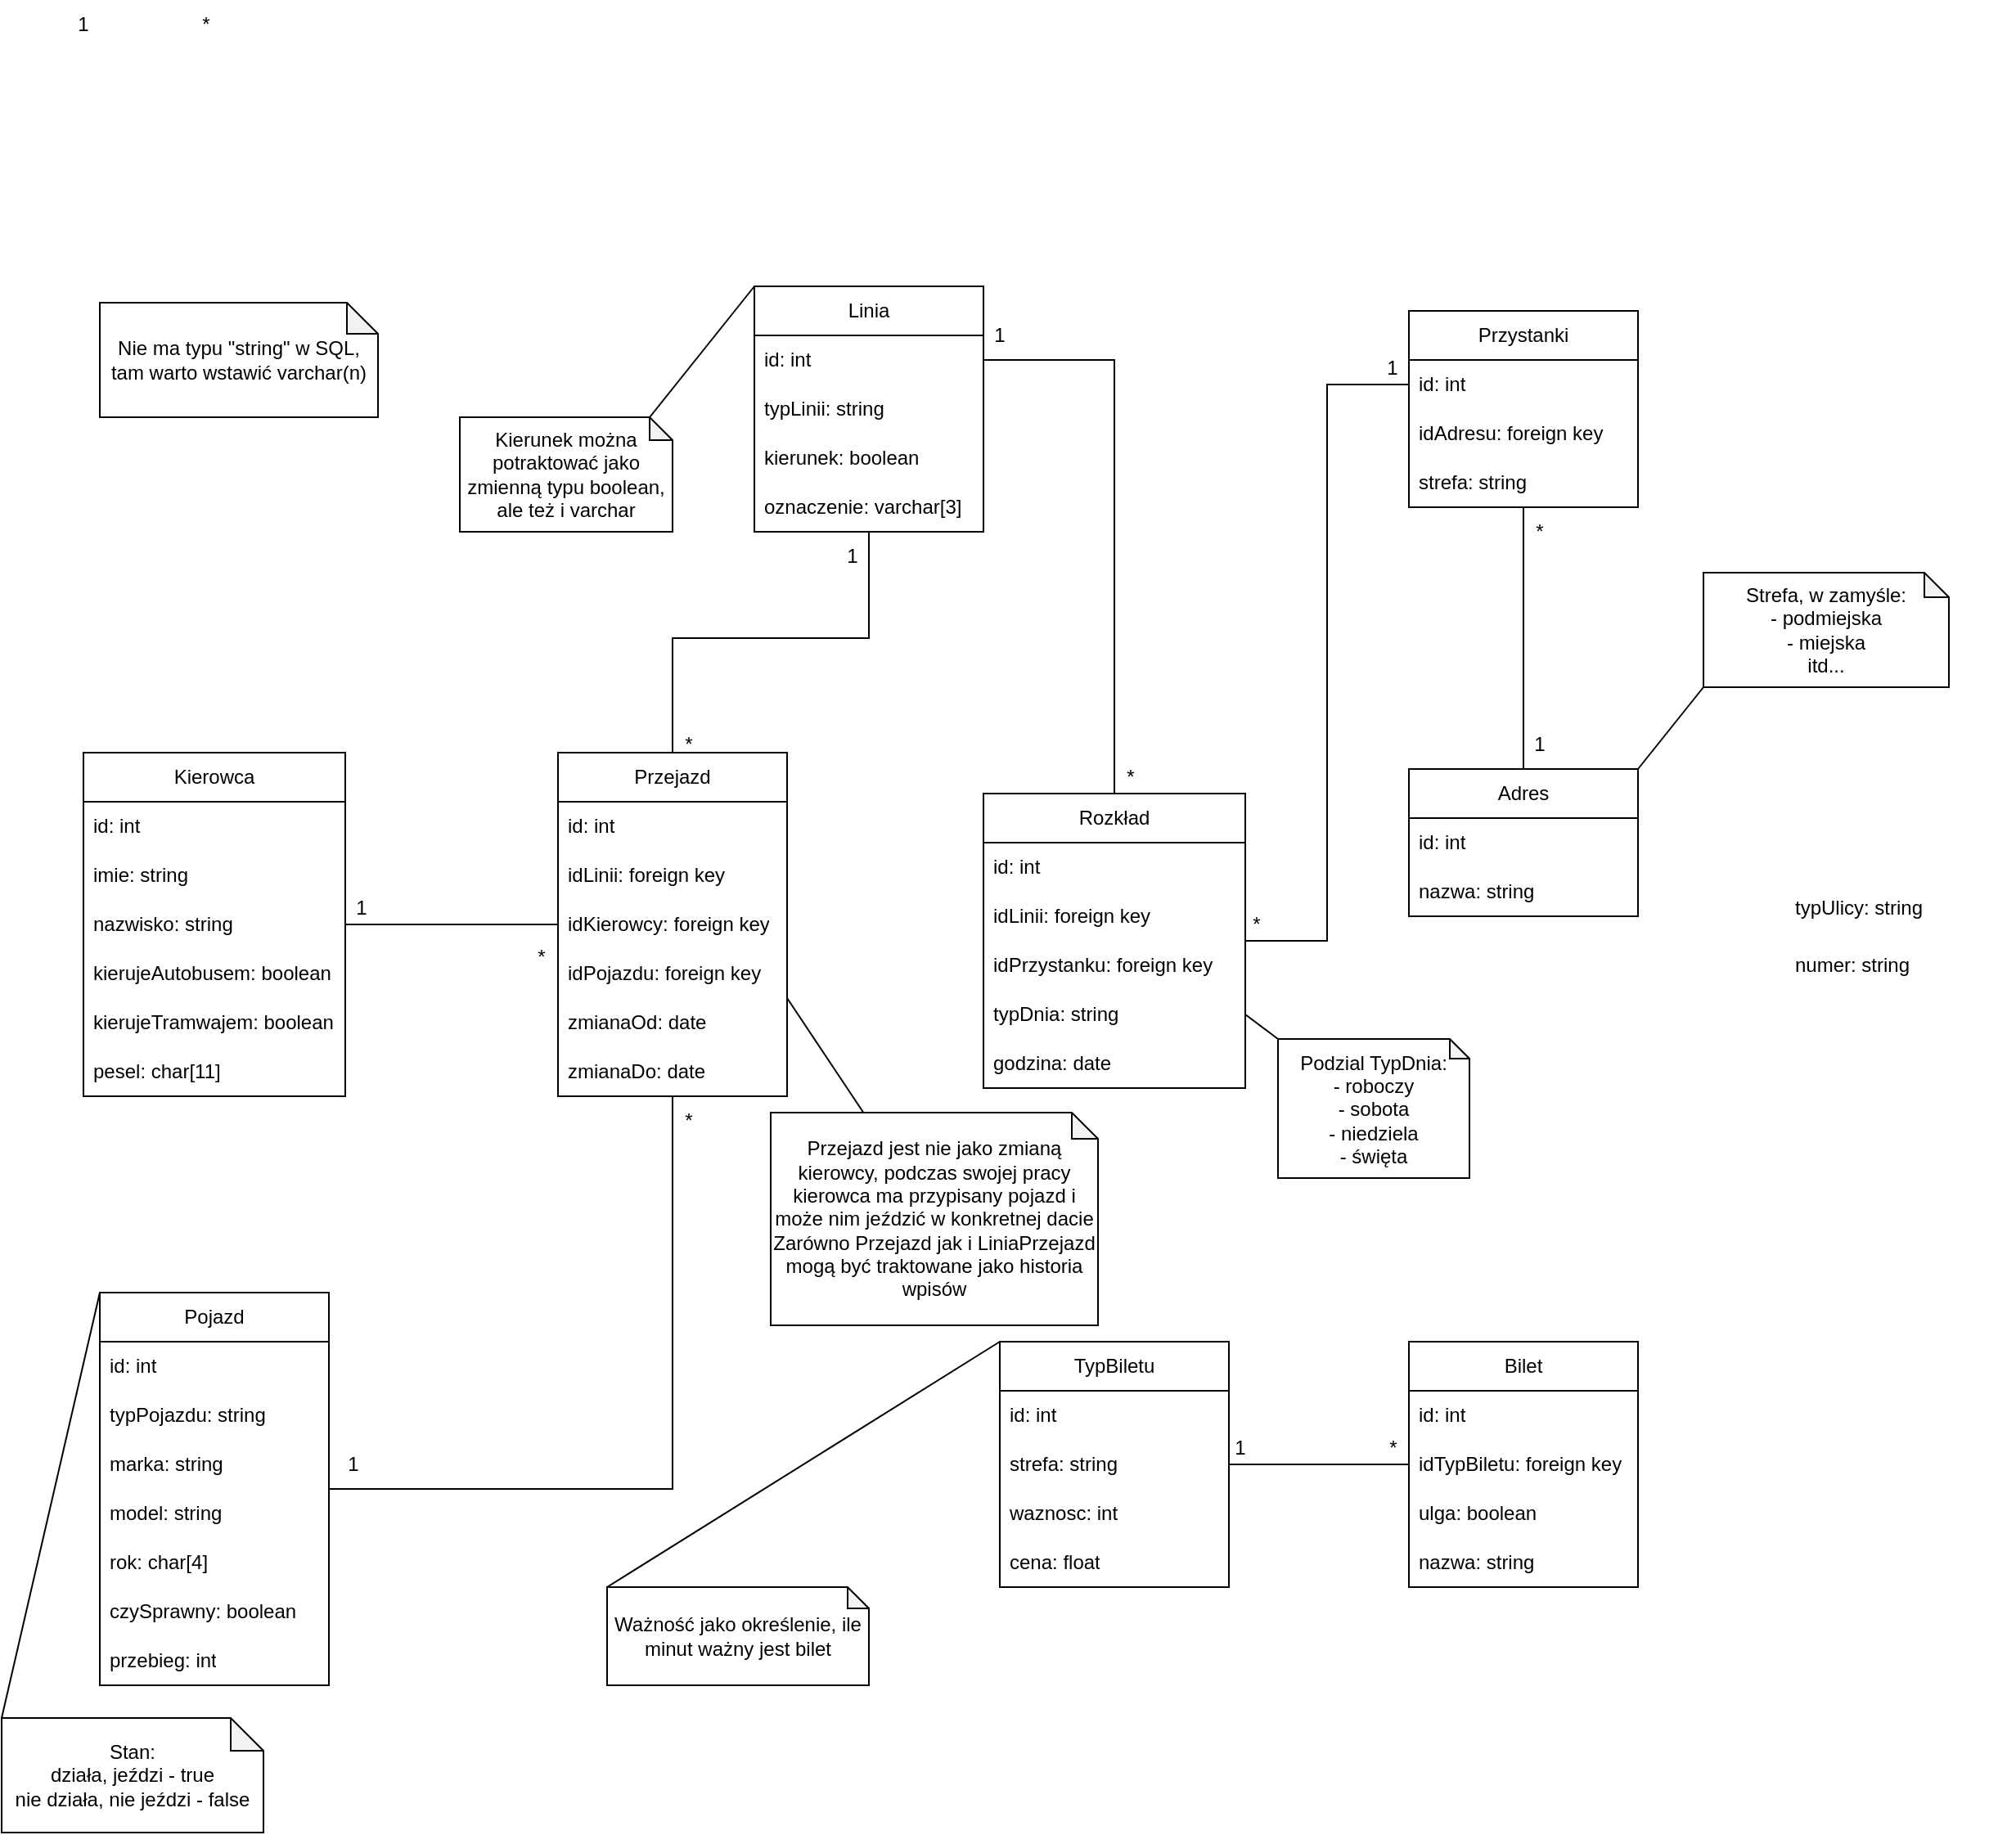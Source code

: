 <mxfile version="21.2.1" type="device">
  <diagram name="Strona-1" id="KXczJNX2hruGpQm2LtIr">
    <mxGraphModel dx="1552" dy="863" grid="1" gridSize="10" guides="1" tooltips="1" connect="1" arrows="1" fold="1" page="1" pageScale="1" pageWidth="827" pageHeight="1169" math="0" shadow="0">
      <root>
        <mxCell id="0" />
        <mxCell id="1" parent="0" />
        <mxCell id="rLP0wRcw7yNudNVZyc_8-1" value="Linia" style="swimlane;fontStyle=0;childLayout=stackLayout;horizontal=1;startSize=30;horizontalStack=0;resizeParent=1;resizeParentMax=0;resizeLast=0;collapsible=1;marginBottom=0;whiteSpace=wrap;html=1;" parent="1" vertex="1">
          <mxGeometry x="500" y="185" width="140" height="150" as="geometry" />
        </mxCell>
        <mxCell id="rLP0wRcw7yNudNVZyc_8-2" value="id: int" style="text;strokeColor=none;fillColor=none;align=left;verticalAlign=middle;spacingLeft=4;spacingRight=4;overflow=hidden;points=[[0,0.5],[1,0.5]];portConstraint=eastwest;rotatable=0;whiteSpace=wrap;html=1;" parent="rLP0wRcw7yNudNVZyc_8-1" vertex="1">
          <mxGeometry y="30" width="140" height="30" as="geometry" />
        </mxCell>
        <mxCell id="rLP0wRcw7yNudNVZyc_8-7" value="typLinii: string" style="text;strokeColor=none;fillColor=none;align=left;verticalAlign=middle;spacingLeft=4;spacingRight=4;overflow=hidden;points=[[0,0.5],[1,0.5]];portConstraint=eastwest;rotatable=0;whiteSpace=wrap;html=1;" parent="rLP0wRcw7yNudNVZyc_8-1" vertex="1">
          <mxGeometry y="60" width="140" height="30" as="geometry" />
        </mxCell>
        <mxCell id="0RT6IL3tYu8PA9jkuQKf-14" value="kierunek: boolean" style="text;strokeColor=none;fillColor=none;align=left;verticalAlign=middle;spacingLeft=4;spacingRight=4;overflow=hidden;points=[[0,0.5],[1,0.5]];portConstraint=eastwest;rotatable=0;whiteSpace=wrap;html=1;" vertex="1" parent="rLP0wRcw7yNudNVZyc_8-1">
          <mxGeometry y="90" width="140" height="30" as="geometry" />
        </mxCell>
        <mxCell id="rLP0wRcw7yNudNVZyc_8-3" value="oznaczenie: varchar[3]" style="text;strokeColor=none;fillColor=none;align=left;verticalAlign=middle;spacingLeft=4;spacingRight=4;overflow=hidden;points=[[0,0.5],[1,0.5]];portConstraint=eastwest;rotatable=0;whiteSpace=wrap;html=1;" parent="rLP0wRcw7yNudNVZyc_8-1" vertex="1">
          <mxGeometry y="120" width="140" height="30" as="geometry" />
        </mxCell>
        <mxCell id="rLP0wRcw7yNudNVZyc_8-8" value="Nie ma typu &quot;string&quot; w SQL, tam warto wstawić varchar(n)" style="shape=note;whiteSpace=wrap;html=1;backgroundOutline=1;darkOpacity=0.05;size=19;" parent="1" vertex="1">
          <mxGeometry x="100" y="195" width="170" height="70" as="geometry" />
        </mxCell>
        <mxCell id="rLP0wRcw7yNudNVZyc_8-13" value="*" style="text;html=1;strokeColor=none;fillColor=none;align=center;verticalAlign=middle;whiteSpace=wrap;rounded=0;" parent="1" vertex="1">
          <mxGeometry x="135" y="10" width="60" height="30" as="geometry" />
        </mxCell>
        <mxCell id="rLP0wRcw7yNudNVZyc_8-15" value="1" style="text;html=1;strokeColor=none;fillColor=none;align=center;verticalAlign=middle;whiteSpace=wrap;rounded=0;" parent="1" vertex="1">
          <mxGeometry x="60" y="10" width="60" height="30" as="geometry" />
        </mxCell>
        <mxCell id="rLP0wRcw7yNudNVZyc_8-16" value="Przystanki" style="swimlane;fontStyle=0;childLayout=stackLayout;horizontal=1;startSize=30;horizontalStack=0;resizeParent=1;resizeParentMax=0;resizeLast=0;collapsible=1;marginBottom=0;whiteSpace=wrap;html=1;" parent="1" vertex="1">
          <mxGeometry x="900" y="200" width="140" height="120" as="geometry" />
        </mxCell>
        <mxCell id="rLP0wRcw7yNudNVZyc_8-17" value="id: int" style="text;strokeColor=none;fillColor=none;align=left;verticalAlign=middle;spacingLeft=4;spacingRight=4;overflow=hidden;points=[[0,0.5],[1,0.5]];portConstraint=eastwest;rotatable=0;whiteSpace=wrap;html=1;" parent="rLP0wRcw7yNudNVZyc_8-16" vertex="1">
          <mxGeometry y="30" width="140" height="30" as="geometry" />
        </mxCell>
        <mxCell id="0RT6IL3tYu8PA9jkuQKf-18" value="idAdresu: foreign key" style="text;strokeColor=none;fillColor=none;align=left;verticalAlign=middle;spacingLeft=4;spacingRight=4;overflow=hidden;points=[[0,0.5],[1,0.5]];portConstraint=eastwest;rotatable=0;whiteSpace=wrap;html=1;" vertex="1" parent="rLP0wRcw7yNudNVZyc_8-16">
          <mxGeometry y="60" width="140" height="30" as="geometry" />
        </mxCell>
        <mxCell id="0RT6IL3tYu8PA9jkuQKf-11" value="strefa: string" style="text;strokeColor=none;fillColor=none;align=left;verticalAlign=middle;spacingLeft=4;spacingRight=4;overflow=hidden;points=[[0,0.5],[1,0.5]];portConstraint=eastwest;rotatable=0;whiteSpace=wrap;html=1;" vertex="1" parent="rLP0wRcw7yNudNVZyc_8-16">
          <mxGeometry y="90" width="140" height="30" as="geometry" />
        </mxCell>
        <mxCell id="rLP0wRcw7yNudNVZyc_8-21" value="Adres" style="swimlane;fontStyle=0;childLayout=stackLayout;horizontal=1;startSize=30;horizontalStack=0;resizeParent=1;resizeParentMax=0;resizeLast=0;collapsible=1;marginBottom=0;whiteSpace=wrap;html=1;" parent="1" vertex="1">
          <mxGeometry x="900" y="480" width="140" height="90" as="geometry" />
        </mxCell>
        <mxCell id="rLP0wRcw7yNudNVZyc_8-22" value="id: int" style="text;strokeColor=none;fillColor=none;align=left;verticalAlign=middle;spacingLeft=4;spacingRight=4;overflow=hidden;points=[[0,0.5],[1,0.5]];portConstraint=eastwest;rotatable=0;whiteSpace=wrap;html=1;" parent="rLP0wRcw7yNudNVZyc_8-21" vertex="1">
          <mxGeometry y="30" width="140" height="30" as="geometry" />
        </mxCell>
        <mxCell id="rLP0wRcw7yNudNVZyc_8-23" value="nazwa: string" style="text;strokeColor=none;fillColor=none;align=left;verticalAlign=middle;spacingLeft=4;spacingRight=4;overflow=hidden;points=[[0,0.5],[1,0.5]];portConstraint=eastwest;rotatable=0;whiteSpace=wrap;html=1;" parent="rLP0wRcw7yNudNVZyc_8-21" vertex="1">
          <mxGeometry y="60" width="140" height="30" as="geometry" />
        </mxCell>
        <mxCell id="rLP0wRcw7yNudNVZyc_8-25" style="edgeStyle=orthogonalEdgeStyle;rounded=0;orthogonalLoop=1;jettySize=auto;html=1;exitX=0.5;exitY=0;exitDx=0;exitDy=0;endArrow=none;endFill=0;entryX=0.5;entryY=1;entryDx=0;entryDy=0;" parent="1" source="rLP0wRcw7yNudNVZyc_8-21" target="rLP0wRcw7yNudNVZyc_8-16" edge="1">
          <mxGeometry relative="1" as="geometry">
            <mxPoint x="310" y="215" as="sourcePoint" />
            <mxPoint x="890" y="280" as="targetPoint" />
          </mxGeometry>
        </mxCell>
        <mxCell id="rLP0wRcw7yNudNVZyc_8-26" value="1" style="text;html=1;strokeColor=none;fillColor=none;align=center;verticalAlign=middle;whiteSpace=wrap;rounded=0;" parent="1" vertex="1">
          <mxGeometry x="950" y="450" width="60" height="30" as="geometry" />
        </mxCell>
        <mxCell id="rLP0wRcw7yNudNVZyc_8-27" value="*" style="text;html=1;strokeColor=none;fillColor=none;align=center;verticalAlign=middle;whiteSpace=wrap;rounded=0;" parent="1" vertex="1">
          <mxGeometry x="950" y="320" width="60" height="30" as="geometry" />
        </mxCell>
        <mxCell id="rLP0wRcw7yNudNVZyc_8-28" value="Bilet" style="swimlane;fontStyle=0;childLayout=stackLayout;horizontal=1;startSize=30;horizontalStack=0;resizeParent=1;resizeParentMax=0;resizeLast=0;collapsible=1;marginBottom=0;whiteSpace=wrap;html=1;" parent="1" vertex="1">
          <mxGeometry x="900" y="830" width="140" height="150" as="geometry" />
        </mxCell>
        <mxCell id="rLP0wRcw7yNudNVZyc_8-29" value="id: int" style="text;strokeColor=none;fillColor=none;align=left;verticalAlign=middle;spacingLeft=4;spacingRight=4;overflow=hidden;points=[[0,0.5],[1,0.5]];portConstraint=eastwest;rotatable=0;whiteSpace=wrap;html=1;" parent="rLP0wRcw7yNudNVZyc_8-28" vertex="1">
          <mxGeometry y="30" width="140" height="30" as="geometry" />
        </mxCell>
        <mxCell id="0RT6IL3tYu8PA9jkuQKf-10" value="idTypBiletu: foreign key" style="text;strokeColor=none;fillColor=none;align=left;verticalAlign=middle;spacingLeft=4;spacingRight=4;overflow=hidden;points=[[0,0.5],[1,0.5]];portConstraint=eastwest;rotatable=0;whiteSpace=wrap;html=1;" vertex="1" parent="rLP0wRcw7yNudNVZyc_8-28">
          <mxGeometry y="60" width="140" height="30" as="geometry" />
        </mxCell>
        <mxCell id="rLP0wRcw7yNudNVZyc_8-30" value="ulga: boolean" style="text;strokeColor=none;fillColor=none;align=left;verticalAlign=middle;spacingLeft=4;spacingRight=4;overflow=hidden;points=[[0,0.5],[1,0.5]];portConstraint=eastwest;rotatable=0;whiteSpace=wrap;html=1;" parent="rLP0wRcw7yNudNVZyc_8-28" vertex="1">
          <mxGeometry y="90" width="140" height="30" as="geometry" />
        </mxCell>
        <mxCell id="rLP0wRcw7yNudNVZyc_8-34" value="nazwa: string" style="text;strokeColor=none;fillColor=none;align=left;verticalAlign=middle;spacingLeft=4;spacingRight=4;overflow=hidden;points=[[0,0.5],[1,0.5]];portConstraint=eastwest;rotatable=0;whiteSpace=wrap;html=1;" parent="rLP0wRcw7yNudNVZyc_8-28" vertex="1">
          <mxGeometry y="120" width="140" height="30" as="geometry" />
        </mxCell>
        <mxCell id="rLP0wRcw7yNudNVZyc_8-31" style="edgeStyle=orthogonalEdgeStyle;rounded=0;orthogonalLoop=1;jettySize=auto;html=1;endArrow=none;endFill=0;entryX=1;entryY=0.5;entryDx=0;entryDy=0;" parent="1" target="0RT6IL3tYu8PA9jkuQKf-24" edge="1">
          <mxGeometry relative="1" as="geometry">
            <mxPoint x="900" y="905" as="sourcePoint" />
            <mxPoint x="1180" y="770" as="targetPoint" />
            <Array as="points">
              <mxPoint x="900" y="905" />
            </Array>
          </mxGeometry>
        </mxCell>
        <mxCell id="rLP0wRcw7yNudNVZyc_8-32" value="1" style="text;html=1;strokeColor=none;fillColor=none;align=center;verticalAlign=middle;whiteSpace=wrap;rounded=0;" parent="1" vertex="1">
          <mxGeometry x="860" y="220" width="60" height="30" as="geometry" />
        </mxCell>
        <mxCell id="rLP0wRcw7yNudNVZyc_8-37" value="Kierowca" style="swimlane;fontStyle=0;childLayout=stackLayout;horizontal=1;startSize=30;horizontalStack=0;resizeParent=1;resizeParentMax=0;resizeLast=0;collapsible=1;marginBottom=0;whiteSpace=wrap;html=1;" parent="1" vertex="1">
          <mxGeometry x="90" y="470" width="160" height="210" as="geometry" />
        </mxCell>
        <mxCell id="rLP0wRcw7yNudNVZyc_8-38" value="id: int" style="text;strokeColor=none;fillColor=none;align=left;verticalAlign=middle;spacingLeft=4;spacingRight=4;overflow=hidden;points=[[0,0.5],[1,0.5]];portConstraint=eastwest;rotatable=0;whiteSpace=wrap;html=1;" parent="rLP0wRcw7yNudNVZyc_8-37" vertex="1">
          <mxGeometry y="30" width="160" height="30" as="geometry" />
        </mxCell>
        <mxCell id="rLP0wRcw7yNudNVZyc_8-39" value="imie: string" style="text;strokeColor=none;fillColor=none;align=left;verticalAlign=middle;spacingLeft=4;spacingRight=4;overflow=hidden;points=[[0,0.5],[1,0.5]];portConstraint=eastwest;rotatable=0;whiteSpace=wrap;html=1;" parent="rLP0wRcw7yNudNVZyc_8-37" vertex="1">
          <mxGeometry y="60" width="160" height="30" as="geometry" />
        </mxCell>
        <mxCell id="rLP0wRcw7yNudNVZyc_8-50" value="nazwisko: string" style="text;strokeColor=none;fillColor=none;align=left;verticalAlign=middle;spacingLeft=4;spacingRight=4;overflow=hidden;points=[[0,0.5],[1,0.5]];portConstraint=eastwest;rotatable=0;whiteSpace=wrap;html=1;" parent="rLP0wRcw7yNudNVZyc_8-37" vertex="1">
          <mxGeometry y="90" width="160" height="30" as="geometry" />
        </mxCell>
        <mxCell id="0RT6IL3tYu8PA9jkuQKf-8" value="kierujeAutobusem: boolean" style="text;strokeColor=none;fillColor=none;align=left;verticalAlign=middle;spacingLeft=4;spacingRight=4;overflow=hidden;points=[[0,0.5],[1,0.5]];portConstraint=eastwest;rotatable=0;whiteSpace=wrap;html=1;" vertex="1" parent="rLP0wRcw7yNudNVZyc_8-37">
          <mxGeometry y="120" width="160" height="30" as="geometry" />
        </mxCell>
        <mxCell id="0RT6IL3tYu8PA9jkuQKf-9" value="kierujeTramwajem: boolean" style="text;strokeColor=none;fillColor=none;align=left;verticalAlign=middle;spacingLeft=4;spacingRight=4;overflow=hidden;points=[[0,0.5],[1,0.5]];portConstraint=eastwest;rotatable=0;whiteSpace=wrap;html=1;" vertex="1" parent="rLP0wRcw7yNudNVZyc_8-37">
          <mxGeometry y="150" width="160" height="30" as="geometry" />
        </mxCell>
        <mxCell id="rLP0wRcw7yNudNVZyc_8-51" value="pesel: char[11]" style="text;strokeColor=none;fillColor=none;align=left;verticalAlign=middle;spacingLeft=4;spacingRight=4;overflow=hidden;points=[[0,0.5],[1,0.5]];portConstraint=eastwest;rotatable=0;whiteSpace=wrap;html=1;" parent="rLP0wRcw7yNudNVZyc_8-37" vertex="1">
          <mxGeometry y="180" width="160" height="30" as="geometry" />
        </mxCell>
        <mxCell id="rLP0wRcw7yNudNVZyc_8-40" value="Pojazd" style="swimlane;fontStyle=0;childLayout=stackLayout;horizontal=1;startSize=30;horizontalStack=0;resizeParent=1;resizeParentMax=0;resizeLast=0;collapsible=1;marginBottom=0;whiteSpace=wrap;html=1;" parent="1" vertex="1">
          <mxGeometry x="100" y="800" width="140" height="240" as="geometry" />
        </mxCell>
        <mxCell id="rLP0wRcw7yNudNVZyc_8-57" value="id: int" style="text;strokeColor=none;fillColor=none;align=left;verticalAlign=middle;spacingLeft=4;spacingRight=4;overflow=hidden;points=[[0,0.5],[1,0.5]];portConstraint=eastwest;rotatable=0;whiteSpace=wrap;html=1;" parent="rLP0wRcw7yNudNVZyc_8-40" vertex="1">
          <mxGeometry y="30" width="140" height="30" as="geometry" />
        </mxCell>
        <mxCell id="0RT6IL3tYu8PA9jkuQKf-7" value="typPojazdu: string" style="text;strokeColor=none;fillColor=none;align=left;verticalAlign=middle;spacingLeft=4;spacingRight=4;overflow=hidden;points=[[0,0.5],[1,0.5]];portConstraint=eastwest;rotatable=0;whiteSpace=wrap;html=1;" vertex="1" parent="rLP0wRcw7yNudNVZyc_8-40">
          <mxGeometry y="60" width="140" height="30" as="geometry" />
        </mxCell>
        <mxCell id="rLP0wRcw7yNudNVZyc_8-58" value="marka: string" style="text;strokeColor=none;fillColor=none;align=left;verticalAlign=middle;spacingLeft=4;spacingRight=4;overflow=hidden;points=[[0,0.5],[1,0.5]];portConstraint=eastwest;rotatable=0;whiteSpace=wrap;html=1;" parent="rLP0wRcw7yNudNVZyc_8-40" vertex="1">
          <mxGeometry y="90" width="140" height="30" as="geometry" />
        </mxCell>
        <mxCell id="rLP0wRcw7yNudNVZyc_8-59" value="model: string" style="text;strokeColor=none;fillColor=none;align=left;verticalAlign=middle;spacingLeft=4;spacingRight=4;overflow=hidden;points=[[0,0.5],[1,0.5]];portConstraint=eastwest;rotatable=0;whiteSpace=wrap;html=1;" parent="rLP0wRcw7yNudNVZyc_8-40" vertex="1">
          <mxGeometry y="120" width="140" height="30" as="geometry" />
        </mxCell>
        <mxCell id="rLP0wRcw7yNudNVZyc_8-60" value="rok: char[4]" style="text;strokeColor=none;fillColor=none;align=left;verticalAlign=middle;spacingLeft=4;spacingRight=4;overflow=hidden;points=[[0,0.5],[1,0.5]];portConstraint=eastwest;rotatable=0;whiteSpace=wrap;html=1;" parent="rLP0wRcw7yNudNVZyc_8-40" vertex="1">
          <mxGeometry y="150" width="140" height="30" as="geometry" />
        </mxCell>
        <mxCell id="rLP0wRcw7yNudNVZyc_8-61" value="czySprawny: boolean" style="text;strokeColor=none;fillColor=none;align=left;verticalAlign=middle;spacingLeft=4;spacingRight=4;overflow=hidden;points=[[0,0.5],[1,0.5]];portConstraint=eastwest;rotatable=0;whiteSpace=wrap;html=1;" parent="rLP0wRcw7yNudNVZyc_8-40" vertex="1">
          <mxGeometry y="180" width="140" height="30" as="geometry" />
        </mxCell>
        <mxCell id="rLP0wRcw7yNudNVZyc_8-62" value="przebieg: int" style="text;strokeColor=none;fillColor=none;align=left;verticalAlign=middle;spacingLeft=4;spacingRight=4;overflow=hidden;points=[[0,0.5],[1,0.5]];portConstraint=eastwest;rotatable=0;whiteSpace=wrap;html=1;" parent="rLP0wRcw7yNudNVZyc_8-40" vertex="1">
          <mxGeometry y="210" width="140" height="30" as="geometry" />
        </mxCell>
        <mxCell id="rLP0wRcw7yNudNVZyc_8-42" value="Przejazd" style="swimlane;fontStyle=0;childLayout=stackLayout;horizontal=1;startSize=30;horizontalStack=0;resizeParent=1;resizeParentMax=0;resizeLast=0;collapsible=1;marginBottom=0;whiteSpace=wrap;html=1;" parent="1" vertex="1">
          <mxGeometry x="380" y="470" width="140" height="210" as="geometry" />
        </mxCell>
        <mxCell id="rLP0wRcw7yNudNVZyc_8-52" value="id: int" style="text;strokeColor=none;fillColor=none;align=left;verticalAlign=middle;spacingLeft=4;spacingRight=4;overflow=hidden;points=[[0,0.5],[1,0.5]];portConstraint=eastwest;rotatable=0;whiteSpace=wrap;html=1;" parent="rLP0wRcw7yNudNVZyc_8-42" vertex="1">
          <mxGeometry y="30" width="140" height="30" as="geometry" />
        </mxCell>
        <mxCell id="rLP0wRcw7yNudNVZyc_8-65" value="idLinii: foreign key" style="text;strokeColor=none;fillColor=none;align=left;verticalAlign=middle;spacingLeft=4;spacingRight=4;overflow=hidden;points=[[0,0.5],[1,0.5]];portConstraint=eastwest;rotatable=0;whiteSpace=wrap;html=1;" parent="rLP0wRcw7yNudNVZyc_8-42" vertex="1">
          <mxGeometry y="60" width="140" height="30" as="geometry" />
        </mxCell>
        <mxCell id="rLP0wRcw7yNudNVZyc_8-53" value="idKierowcy: foreign key" style="text;strokeColor=none;fillColor=none;align=left;verticalAlign=middle;spacingLeft=4;spacingRight=4;overflow=hidden;points=[[0,0.5],[1,0.5]];portConstraint=eastwest;rotatable=0;whiteSpace=wrap;html=1;" parent="rLP0wRcw7yNudNVZyc_8-42" vertex="1">
          <mxGeometry y="90" width="140" height="30" as="geometry" />
        </mxCell>
        <mxCell id="rLP0wRcw7yNudNVZyc_8-54" value="idPojazdu: foreign key" style="text;strokeColor=none;fillColor=none;align=left;verticalAlign=middle;spacingLeft=4;spacingRight=4;overflow=hidden;points=[[0,0.5],[1,0.5]];portConstraint=eastwest;rotatable=0;whiteSpace=wrap;html=1;" parent="rLP0wRcw7yNudNVZyc_8-42" vertex="1">
          <mxGeometry y="120" width="140" height="30" as="geometry" />
        </mxCell>
        <mxCell id="rLP0wRcw7yNudNVZyc_8-55" value="zmianaOd: date" style="text;strokeColor=none;fillColor=none;align=left;verticalAlign=middle;spacingLeft=4;spacingRight=4;overflow=hidden;points=[[0,0.5],[1,0.5]];portConstraint=eastwest;rotatable=0;whiteSpace=wrap;html=1;" parent="rLP0wRcw7yNudNVZyc_8-42" vertex="1">
          <mxGeometry y="150" width="140" height="30" as="geometry" />
        </mxCell>
        <mxCell id="rLP0wRcw7yNudNVZyc_8-56" value="zmianaDo: date" style="text;strokeColor=none;fillColor=none;align=left;verticalAlign=middle;spacingLeft=4;spacingRight=4;overflow=hidden;points=[[0,0.5],[1,0.5]];portConstraint=eastwest;rotatable=0;whiteSpace=wrap;html=1;" parent="rLP0wRcw7yNudNVZyc_8-42" vertex="1">
          <mxGeometry y="180" width="140" height="30" as="geometry" />
        </mxCell>
        <mxCell id="rLP0wRcw7yNudNVZyc_8-44" value="Rozkład" style="swimlane;fontStyle=0;childLayout=stackLayout;horizontal=1;startSize=30;horizontalStack=0;resizeParent=1;resizeParentMax=0;resizeLast=0;collapsible=1;marginBottom=0;whiteSpace=wrap;html=1;" parent="1" vertex="1">
          <mxGeometry x="640" y="495" width="160" height="180" as="geometry" />
        </mxCell>
        <mxCell id="rLP0wRcw7yNudNVZyc_8-67" value="id: int" style="text;strokeColor=none;fillColor=none;align=left;verticalAlign=middle;spacingLeft=4;spacingRight=4;overflow=hidden;points=[[0,0.5],[1,0.5]];portConstraint=eastwest;rotatable=0;whiteSpace=wrap;html=1;" parent="rLP0wRcw7yNudNVZyc_8-44" vertex="1">
          <mxGeometry y="30" width="160" height="30" as="geometry" />
        </mxCell>
        <mxCell id="rLP0wRcw7yNudNVZyc_8-68" value="idLinii: foreign key" style="text;strokeColor=none;fillColor=none;align=left;verticalAlign=middle;spacingLeft=4;spacingRight=4;overflow=hidden;points=[[0,0.5],[1,0.5]];portConstraint=eastwest;rotatable=0;whiteSpace=wrap;html=1;" parent="rLP0wRcw7yNudNVZyc_8-44" vertex="1">
          <mxGeometry y="60" width="160" height="30" as="geometry" />
        </mxCell>
        <mxCell id="rLP0wRcw7yNudNVZyc_8-69" value="idPrzystanku: foreign key" style="text;strokeColor=none;fillColor=none;align=left;verticalAlign=middle;spacingLeft=4;spacingRight=4;overflow=hidden;points=[[0,0.5],[1,0.5]];portConstraint=eastwest;rotatable=0;whiteSpace=wrap;html=1;" parent="rLP0wRcw7yNudNVZyc_8-44" vertex="1">
          <mxGeometry y="90" width="160" height="30" as="geometry" />
        </mxCell>
        <mxCell id="rLP0wRcw7yNudNVZyc_8-70" value="typDnia: string" style="text;strokeColor=none;fillColor=none;align=left;verticalAlign=middle;spacingLeft=4;spacingRight=4;overflow=hidden;points=[[0,0.5],[1,0.5]];portConstraint=eastwest;rotatable=0;whiteSpace=wrap;html=1;" parent="rLP0wRcw7yNudNVZyc_8-44" vertex="1">
          <mxGeometry y="120" width="160" height="30" as="geometry" />
        </mxCell>
        <mxCell id="rLP0wRcw7yNudNVZyc_8-71" value="godzina: date" style="text;strokeColor=none;fillColor=none;align=left;verticalAlign=middle;spacingLeft=4;spacingRight=4;overflow=hidden;points=[[0,0.5],[1,0.5]];portConstraint=eastwest;rotatable=0;whiteSpace=wrap;html=1;" parent="rLP0wRcw7yNudNVZyc_8-44" vertex="1">
          <mxGeometry y="150" width="160" height="30" as="geometry" />
        </mxCell>
        <mxCell id="rLP0wRcw7yNudNVZyc_8-46" style="edgeStyle=orthogonalEdgeStyle;rounded=0;orthogonalLoop=1;jettySize=auto;html=1;endArrow=none;endFill=0;entryX=1;entryY=0.5;entryDx=0;entryDy=0;exitX=0;exitY=0.5;exitDx=0;exitDy=0;" parent="1" source="rLP0wRcw7yNudNVZyc_8-42" target="rLP0wRcw7yNudNVZyc_8-37" edge="1">
          <mxGeometry relative="1" as="geometry">
            <mxPoint x="460" y="670" as="sourcePoint" />
            <mxPoint x="310" y="215" as="targetPoint" />
            <Array as="points">
              <mxPoint x="280" y="575" />
              <mxPoint x="280" y="575" />
            </Array>
          </mxGeometry>
        </mxCell>
        <mxCell id="rLP0wRcw7yNudNVZyc_8-47" style="edgeStyle=orthogonalEdgeStyle;rounded=0;orthogonalLoop=1;jettySize=auto;html=1;exitX=1;exitY=0.5;exitDx=0;exitDy=0;endArrow=none;endFill=0;entryX=0.5;entryY=1;entryDx=0;entryDy=0;" parent="1" source="rLP0wRcw7yNudNVZyc_8-40" target="rLP0wRcw7yNudNVZyc_8-42" edge="1">
          <mxGeometry relative="1" as="geometry">
            <mxPoint x="240" y="620" as="sourcePoint" />
            <mxPoint x="450" y="750" as="targetPoint" />
          </mxGeometry>
        </mxCell>
        <mxCell id="rLP0wRcw7yNudNVZyc_8-48" style="edgeStyle=orthogonalEdgeStyle;rounded=0;orthogonalLoop=1;jettySize=auto;html=1;endArrow=none;endFill=0;entryX=1;entryY=0.5;entryDx=0;entryDy=0;exitX=0.5;exitY=0;exitDx=0;exitDy=0;" parent="1" source="rLP0wRcw7yNudNVZyc_8-44" target="rLP0wRcw7yNudNVZyc_8-1" edge="1">
          <mxGeometry relative="1" as="geometry">
            <mxPoint x="580" y="320" as="sourcePoint" />
            <mxPoint x="480" y="360" as="targetPoint" />
            <Array as="points">
              <mxPoint x="720" y="230" />
            </Array>
          </mxGeometry>
        </mxCell>
        <mxCell id="rLP0wRcw7yNudNVZyc_8-49" style="edgeStyle=orthogonalEdgeStyle;rounded=0;orthogonalLoop=1;jettySize=auto;html=1;endArrow=none;endFill=0;entryX=0;entryY=0.5;entryDx=0;entryDy=0;" parent="1" target="rLP0wRcw7yNudNVZyc_8-17" edge="1">
          <mxGeometry relative="1" as="geometry">
            <mxPoint x="800" y="585" as="sourcePoint" />
            <mxPoint x="630" y="215" as="targetPoint" />
            <Array as="points">
              <mxPoint x="850" y="585" />
              <mxPoint x="850" y="245" />
            </Array>
          </mxGeometry>
        </mxCell>
        <mxCell id="rLP0wRcw7yNudNVZyc_8-63" style="edgeStyle=orthogonalEdgeStyle;rounded=0;orthogonalLoop=1;jettySize=auto;html=1;endArrow=none;endFill=0;exitX=0.5;exitY=1;exitDx=0;exitDy=0;entryX=0.5;entryY=0;entryDx=0;entryDy=0;" parent="1" source="rLP0wRcw7yNudNVZyc_8-1" target="rLP0wRcw7yNudNVZyc_8-42" edge="1">
          <mxGeometry relative="1" as="geometry">
            <mxPoint x="510" y="300" as="sourcePoint" />
            <mxPoint x="450" y="380" as="targetPoint" />
            <Array as="points">
              <mxPoint x="570" y="400" />
              <mxPoint x="450" y="400" />
            </Array>
          </mxGeometry>
        </mxCell>
        <mxCell id="rLP0wRcw7yNudNVZyc_8-75" value="*" style="text;html=1;strokeColor=none;fillColor=none;align=center;verticalAlign=middle;whiteSpace=wrap;rounded=0;" parent="1" vertex="1">
          <mxGeometry x="797" y="560" width="20" height="30" as="geometry" />
        </mxCell>
        <mxCell id="rLP0wRcw7yNudNVZyc_8-81" value="1" style="text;html=1;strokeColor=none;fillColor=none;align=center;verticalAlign=middle;whiteSpace=wrap;rounded=0;" parent="1" vertex="1">
          <mxGeometry x="550" y="335" width="20" height="30" as="geometry" />
        </mxCell>
        <mxCell id="rLP0wRcw7yNudNVZyc_8-83" value="*" style="text;html=1;strokeColor=none;fillColor=none;align=center;verticalAlign=middle;whiteSpace=wrap;rounded=0;" parent="1" vertex="1">
          <mxGeometry x="700" y="470" width="60" height="30" as="geometry" />
        </mxCell>
        <mxCell id="rLP0wRcw7yNudNVZyc_8-85" value="1" style="text;html=1;strokeColor=none;fillColor=none;align=center;verticalAlign=middle;whiteSpace=wrap;rounded=0;" parent="1" vertex="1">
          <mxGeometry x="620" y="200" width="60" height="30" as="geometry" />
        </mxCell>
        <mxCell id="rLP0wRcw7yNudNVZyc_8-86" value="1" style="text;html=1;strokeColor=none;fillColor=none;align=center;verticalAlign=middle;whiteSpace=wrap;rounded=0;" parent="1" vertex="1">
          <mxGeometry x="230" y="550" width="60" height="30" as="geometry" />
        </mxCell>
        <mxCell id="rLP0wRcw7yNudNVZyc_8-87" value="*" style="text;html=1;strokeColor=none;fillColor=none;align=center;verticalAlign=middle;whiteSpace=wrap;rounded=0;" parent="1" vertex="1">
          <mxGeometry x="360" y="580" width="20" height="30" as="geometry" />
        </mxCell>
        <mxCell id="rLP0wRcw7yNudNVZyc_8-88" value="*" style="text;html=1;strokeColor=none;fillColor=none;align=center;verticalAlign=middle;whiteSpace=wrap;rounded=0;" parent="1" vertex="1">
          <mxGeometry x="430" y="450" width="60" height="30" as="geometry" />
        </mxCell>
        <mxCell id="rLP0wRcw7yNudNVZyc_8-89" value="1" style="text;html=1;strokeColor=none;fillColor=none;align=center;verticalAlign=middle;whiteSpace=wrap;rounded=0;" parent="1" vertex="1">
          <mxGeometry x="225" y="890" width="60" height="30" as="geometry" />
        </mxCell>
        <mxCell id="rLP0wRcw7yNudNVZyc_8-90" value="*" style="text;html=1;strokeColor=none;fillColor=none;align=center;verticalAlign=middle;whiteSpace=wrap;rounded=0;" parent="1" vertex="1">
          <mxGeometry x="875.75" y="880" width="28.5" height="30" as="geometry" />
        </mxCell>
        <mxCell id="rLP0wRcw7yNudNVZyc_8-91" value="1" style="text;html=1;strokeColor=none;fillColor=none;align=center;verticalAlign=middle;whiteSpace=wrap;rounded=0;" parent="1" vertex="1">
          <mxGeometry x="767" y="880" width="60" height="30" as="geometry" />
        </mxCell>
        <mxCell id="rLP0wRcw7yNudNVZyc_8-93" value="*" style="text;html=1;strokeColor=none;fillColor=none;align=center;verticalAlign=middle;whiteSpace=wrap;rounded=0;" parent="1" vertex="1">
          <mxGeometry x="430" y="680" width="60" height="30" as="geometry" />
        </mxCell>
        <mxCell id="rLP0wRcw7yNudNVZyc_8-97" value="Stan:&lt;br&gt;działa, jeździ - true&lt;br&gt;nie działa, nie jeździ - false" style="shape=note;whiteSpace=wrap;html=1;backgroundOutline=1;darkOpacity=0.05;size=20;" parent="1" vertex="1">
          <mxGeometry x="40" y="1060" width="160" height="70" as="geometry" />
        </mxCell>
        <mxCell id="rLP0wRcw7yNudNVZyc_8-98" value="" style="endArrow=none;html=1;rounded=0;entryX=0;entryY=0;entryDx=0;entryDy=0;entryPerimeter=0;exitX=0;exitY=0;exitDx=0;exitDy=0;" parent="1" source="rLP0wRcw7yNudNVZyc_8-40" target="rLP0wRcw7yNudNVZyc_8-97" edge="1">
          <mxGeometry width="50" height="50" relative="1" as="geometry">
            <mxPoint x="410" y="1090" as="sourcePoint" />
            <mxPoint x="460" y="1040" as="targetPoint" />
          </mxGeometry>
        </mxCell>
        <mxCell id="rLP0wRcw7yNudNVZyc_8-99" value="Przejazd jest nie jako zmianą kierowcy, podczas swojej pracy kierowca ma przypisany pojazd i może nim jeździć w konkretnej dacie&lt;br&gt;Zarówno Przejazd jak i LiniaPrzejazd mogą być traktowane jako historia wpisów" style="shape=note;whiteSpace=wrap;html=1;backgroundOutline=1;darkOpacity=0.05;size=16;" parent="1" vertex="1">
          <mxGeometry x="510" y="690" width="200" height="130" as="geometry" />
        </mxCell>
        <mxCell id="rLP0wRcw7yNudNVZyc_8-100" value="" style="endArrow=none;html=1;rounded=0;" parent="1" source="rLP0wRcw7yNudNVZyc_8-99" edge="1">
          <mxGeometry width="50" height="50" relative="1" as="geometry">
            <mxPoint x="640" y="820" as="sourcePoint" />
            <mxPoint x="520" y="620" as="targetPoint" />
          </mxGeometry>
        </mxCell>
        <mxCell id="rLP0wRcw7yNudNVZyc_8-102" value="Strefa, w zamyśle:&lt;br&gt;- podmiejska&lt;br&gt;- miejska&lt;br&gt;itd..." style="shape=note;whiteSpace=wrap;html=1;backgroundOutline=1;darkOpacity=0.05;size=15;" parent="1" vertex="1">
          <mxGeometry x="1080" y="360" width="150" height="70" as="geometry" />
        </mxCell>
        <mxCell id="rLP0wRcw7yNudNVZyc_8-103" value="" style="endArrow=none;html=1;rounded=0;entryX=0;entryY=1;entryDx=0;entryDy=0;entryPerimeter=0;exitX=1;exitY=0;exitDx=0;exitDy=0;" parent="1" source="rLP0wRcw7yNudNVZyc_8-21" target="rLP0wRcw7yNudNVZyc_8-102" edge="1">
          <mxGeometry width="50" height="50" relative="1" as="geometry">
            <mxPoint x="1250" y="630" as="sourcePoint" />
            <mxPoint x="1300" y="580" as="targetPoint" />
          </mxGeometry>
        </mxCell>
        <mxCell id="rLP0wRcw7yNudNVZyc_8-104" value="Podzial TypDnia:&lt;br&gt;- roboczy&lt;br&gt;- sobota&lt;br&gt;- niedziela&lt;br&gt;- święta" style="shape=note;whiteSpace=wrap;html=1;backgroundOutline=1;darkOpacity=0.05;size=12;" parent="1" vertex="1">
          <mxGeometry x="820" y="645" width="117" height="85" as="geometry" />
        </mxCell>
        <mxCell id="rLP0wRcw7yNudNVZyc_8-105" value="" style="endArrow=none;html=1;rounded=0;exitX=0;exitY=0;exitDx=0;exitDy=0;exitPerimeter=0;entryX=1;entryY=0.5;entryDx=0;entryDy=0;" parent="1" source="rLP0wRcw7yNudNVZyc_8-104" target="rLP0wRcw7yNudNVZyc_8-70" edge="1">
          <mxGeometry width="50" height="50" relative="1" as="geometry">
            <mxPoint x="860" y="700" as="sourcePoint" />
            <mxPoint x="860" y="690" as="targetPoint" />
          </mxGeometry>
        </mxCell>
        <mxCell id="rLP0wRcw7yNudNVZyc_8-106" value="Ważność jako określenie, ile minut ważny jest bilet" style="shape=note;whiteSpace=wrap;html=1;backgroundOutline=1;darkOpacity=0.05;size=13;" parent="1" vertex="1">
          <mxGeometry x="410" y="980" width="160" height="60" as="geometry" />
        </mxCell>
        <mxCell id="rLP0wRcw7yNudNVZyc_8-107" value="" style="endArrow=none;html=1;rounded=0;exitX=0;exitY=0;exitDx=0;exitDy=0;exitPerimeter=0;entryX=0;entryY=0;entryDx=0;entryDy=0;" parent="1" source="rLP0wRcw7yNudNVZyc_8-106" target="0RT6IL3tYu8PA9jkuQKf-21" edge="1">
          <mxGeometry width="50" height="50" relative="1" as="geometry">
            <mxPoint x="1110" y="830" as="sourcePoint" />
            <mxPoint x="1430" y="1040" as="targetPoint" />
          </mxGeometry>
        </mxCell>
        <mxCell id="0RT6IL3tYu8PA9jkuQKf-16" value="Kierunek można potraktować jako zmienną typu boolean, ale też i varchar" style="shape=note;whiteSpace=wrap;html=1;backgroundOutline=1;darkOpacity=0.05;size=14;" vertex="1" parent="1">
          <mxGeometry x="320" y="265" width="130" height="70" as="geometry" />
        </mxCell>
        <mxCell id="0RT6IL3tYu8PA9jkuQKf-17" value="" style="endArrow=none;html=1;rounded=0;entryX=0;entryY=0;entryDx=116;entryDy=0;entryPerimeter=0;exitX=0;exitY=0;exitDx=0;exitDy=0;" edge="1" parent="1" source="rLP0wRcw7yNudNVZyc_8-1" target="0RT6IL3tYu8PA9jkuQKf-16">
          <mxGeometry width="50" height="50" relative="1" as="geometry">
            <mxPoint x="310" y="450" as="sourcePoint" />
            <mxPoint x="360" y="400" as="targetPoint" />
          </mxGeometry>
        </mxCell>
        <mxCell id="0RT6IL3tYu8PA9jkuQKf-19" value="numer: string" style="text;strokeColor=none;fillColor=none;align=left;verticalAlign=middle;spacingLeft=4;spacingRight=4;overflow=hidden;points=[[0,0.5],[1,0.5]];portConstraint=eastwest;rotatable=0;whiteSpace=wrap;html=1;" vertex="1" parent="1">
          <mxGeometry x="1130" y="585" width="140" height="30" as="geometry" />
        </mxCell>
        <mxCell id="0RT6IL3tYu8PA9jkuQKf-20" value="typUlicy: string" style="text;strokeColor=none;fillColor=none;align=left;verticalAlign=middle;spacingLeft=4;spacingRight=4;overflow=hidden;points=[[0,0.5],[1,0.5]];portConstraint=eastwest;rotatable=0;whiteSpace=wrap;html=1;" vertex="1" parent="1">
          <mxGeometry x="1130" y="550" width="140" height="30" as="geometry" />
        </mxCell>
        <mxCell id="0RT6IL3tYu8PA9jkuQKf-21" value="TypBiletu" style="swimlane;fontStyle=0;childLayout=stackLayout;horizontal=1;startSize=30;horizontalStack=0;resizeParent=1;resizeParentMax=0;resizeLast=0;collapsible=1;marginBottom=0;whiteSpace=wrap;html=1;" vertex="1" parent="1">
          <mxGeometry x="650" y="830" width="140" height="150" as="geometry" />
        </mxCell>
        <mxCell id="0RT6IL3tYu8PA9jkuQKf-22" value="id: int" style="text;strokeColor=none;fillColor=none;align=left;verticalAlign=middle;spacingLeft=4;spacingRight=4;overflow=hidden;points=[[0,0.5],[1,0.5]];portConstraint=eastwest;rotatable=0;whiteSpace=wrap;html=1;" vertex="1" parent="0RT6IL3tYu8PA9jkuQKf-21">
          <mxGeometry y="30" width="140" height="30" as="geometry" />
        </mxCell>
        <mxCell id="0RT6IL3tYu8PA9jkuQKf-24" value="strefa: string" style="text;strokeColor=none;fillColor=none;align=left;verticalAlign=middle;spacingLeft=4;spacingRight=4;overflow=hidden;points=[[0,0.5],[1,0.5]];portConstraint=eastwest;rotatable=0;whiteSpace=wrap;html=1;" vertex="1" parent="0RT6IL3tYu8PA9jkuQKf-21">
          <mxGeometry y="60" width="140" height="30" as="geometry" />
        </mxCell>
        <mxCell id="0RT6IL3tYu8PA9jkuQKf-26" value="waznosc: int" style="text;strokeColor=none;fillColor=none;align=left;verticalAlign=middle;spacingLeft=4;spacingRight=4;overflow=hidden;points=[[0,0.5],[1,0.5]];portConstraint=eastwest;rotatable=0;whiteSpace=wrap;html=1;" vertex="1" parent="0RT6IL3tYu8PA9jkuQKf-21">
          <mxGeometry y="90" width="140" height="30" as="geometry" />
        </mxCell>
        <mxCell id="0RT6IL3tYu8PA9jkuQKf-27" value="cena: float" style="text;strokeColor=none;fillColor=none;align=left;verticalAlign=middle;spacingLeft=4;spacingRight=4;overflow=hidden;points=[[0,0.5],[1,0.5]];portConstraint=eastwest;rotatable=0;whiteSpace=wrap;html=1;" vertex="1" parent="0RT6IL3tYu8PA9jkuQKf-21">
          <mxGeometry y="120" width="140" height="30" as="geometry" />
        </mxCell>
      </root>
    </mxGraphModel>
  </diagram>
</mxfile>
